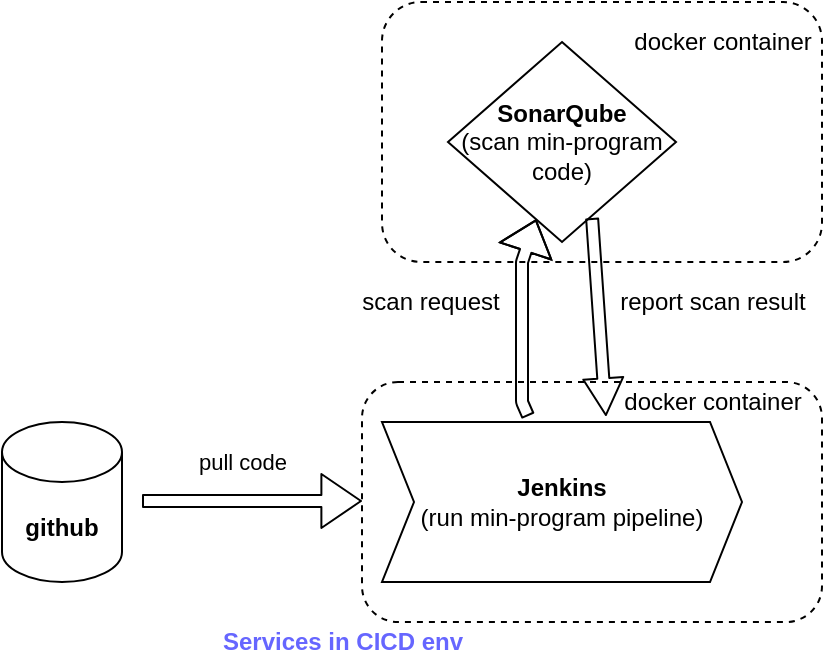 <mxfile version="13.10.1" type="device"><diagram id="Qr6LBP8bDUoYO_-jwBZZ" name="Page-1"><mxGraphModel dx="946" dy="614" grid="1" gridSize="10" guides="1" tooltips="1" connect="1" arrows="1" fold="1" page="1" pageScale="1" pageWidth="827" pageHeight="1169" math="0" shadow="0"><root><mxCell id="0"/><mxCell id="1" parent="0"/><mxCell id="W5kVgpX2aXx2NdJ33nCm-4" value="&lt;b&gt;github&lt;/b&gt;" style="shape=cylinder3;whiteSpace=wrap;html=1;boundedLbl=1;backgroundOutline=1;size=15;" parent="1" vertex="1"><mxGeometry x="160" y="260" width="60" height="80" as="geometry"/></mxCell><mxCell id="W5kVgpX2aXx2NdJ33nCm-5" value="&lt;b&gt;SonarQube&lt;br&gt;&lt;/b&gt;(scan min-program code)" style="rhombus;whiteSpace=wrap;html=1;" parent="1" vertex="1"><mxGeometry x="383" y="70" width="114" height="100" as="geometry"/></mxCell><mxCell id="W5kVgpX2aXx2NdJ33nCm-6" value="&lt;b&gt;Jenkins&lt;/b&gt;&lt;br&gt;(run min-program pipeline)" style="shape=step;perimeter=stepPerimeter;whiteSpace=wrap;html=1;fixedSize=1;size=16;" parent="1" vertex="1"><mxGeometry x="350" y="260" width="180" height="80" as="geometry"/></mxCell><mxCell id="W5kVgpX2aXx2NdJ33nCm-8" value="" style="shape=flexArrow;endArrow=classic;html=1;width=6;endSize=6.27;" parent="1" edge="1"><mxGeometry width="50" height="50" relative="1" as="geometry"><mxPoint x="230" y="299.5" as="sourcePoint"/><mxPoint x="340" y="299.5" as="targetPoint"/><Array as="points"/></mxGeometry></mxCell><mxCell id="W5kVgpX2aXx2NdJ33nCm-9" value="pull code" style="edgeLabel;html=1;align=center;verticalAlign=middle;resizable=0;points=[];" parent="W5kVgpX2aXx2NdJ33nCm-8" vertex="1" connectable="0"><mxGeometry x="-0.018" y="6" relative="1" as="geometry"><mxPoint x="-4" y="-13.5" as="offset"/></mxGeometry></mxCell><mxCell id="W5kVgpX2aXx2NdJ33nCm-10" value="" style="shape=flexArrow;endArrow=classic;html=1;exitX=0.406;exitY=-0.037;exitDx=0;exitDy=0;exitPerimeter=0;endWidth=20;endSize=5.05;width=6;" parent="1" source="W5kVgpX2aXx2NdJ33nCm-6" target="W5kVgpX2aXx2NdJ33nCm-5" edge="1"><mxGeometry width="50" height="50" relative="1" as="geometry"><mxPoint x="430" y="260" as="sourcePoint"/><mxPoint x="430" y="180" as="targetPoint"/><Array as="points"><mxPoint x="420" y="250"/><mxPoint x="420" y="210"/><mxPoint x="420" y="180"/></Array></mxGeometry></mxCell><mxCell id="W5kVgpX2aXx2NdJ33nCm-11" value="" style="shape=flexArrow;endArrow=classic;html=1;entryX=0.622;entryY=-0.037;entryDx=0;entryDy=0;entryPerimeter=0;exitX=0.632;exitY=0.88;exitDx=0;exitDy=0;exitPerimeter=0;width=6;endSize=5.81;endWidth=13;" parent="1" source="W5kVgpX2aXx2NdJ33nCm-5" target="W5kVgpX2aXx2NdJ33nCm-6" edge="1"><mxGeometry width="50" height="50" relative="1" as="geometry"><mxPoint x="430" y="260" as="sourcePoint"/><mxPoint x="480" y="210" as="targetPoint"/></mxGeometry></mxCell><mxCell id="W5kVgpX2aXx2NdJ33nCm-12" value="scan request" style="text;html=1;align=center;verticalAlign=middle;resizable=0;points=[];autosize=1;rotation=0;" parent="1" vertex="1"><mxGeometry x="334" y="190" width="80" height="20" as="geometry"/></mxCell><mxCell id="W5kVgpX2aXx2NdJ33nCm-13" value="report scan result" style="text;html=1;align=center;verticalAlign=middle;resizable=0;points=[];autosize=1;" parent="1" vertex="1"><mxGeometry x="460" y="190" width="110" height="20" as="geometry"/></mxCell><mxCell id="W5kVgpX2aXx2NdJ33nCm-14" value="&lt;b&gt;&lt;font color=&quot;#6666ff&quot;&gt;Services in CICD env&lt;/font&gt;&lt;/b&gt;" style="text;html=1;align=center;verticalAlign=middle;resizable=0;points=[];autosize=1;" parent="1" vertex="1"><mxGeometry x="260" y="360" width="140" height="20" as="geometry"/></mxCell><mxCell id="W5kVgpX2aXx2NdJ33nCm-15" value="" style="rounded=1;whiteSpace=wrap;html=1;fillColor=none;dashed=1;" parent="1" vertex="1"><mxGeometry x="350" y="50" width="220" height="130" as="geometry"/></mxCell><mxCell id="Ib1mbRHlFiGXqjivly3b-1" value="docker container" style="text;html=1;align=center;verticalAlign=middle;resizable=0;points=[];autosize=1;" vertex="1" parent="1"><mxGeometry x="470" y="60" width="100" height="20" as="geometry"/></mxCell><mxCell id="Ib1mbRHlFiGXqjivly3b-4" value="" style="rounded=1;whiteSpace=wrap;html=1;dashed=1;fillColor=none;" vertex="1" parent="1"><mxGeometry x="340" y="240" width="230" height="120" as="geometry"/></mxCell><mxCell id="Ib1mbRHlFiGXqjivly3b-5" value="docker container" style="text;html=1;align=center;verticalAlign=middle;resizable=0;points=[];autosize=1;" vertex="1" parent="1"><mxGeometry x="465" y="240" width="100" height="20" as="geometry"/></mxCell></root></mxGraphModel></diagram></mxfile>